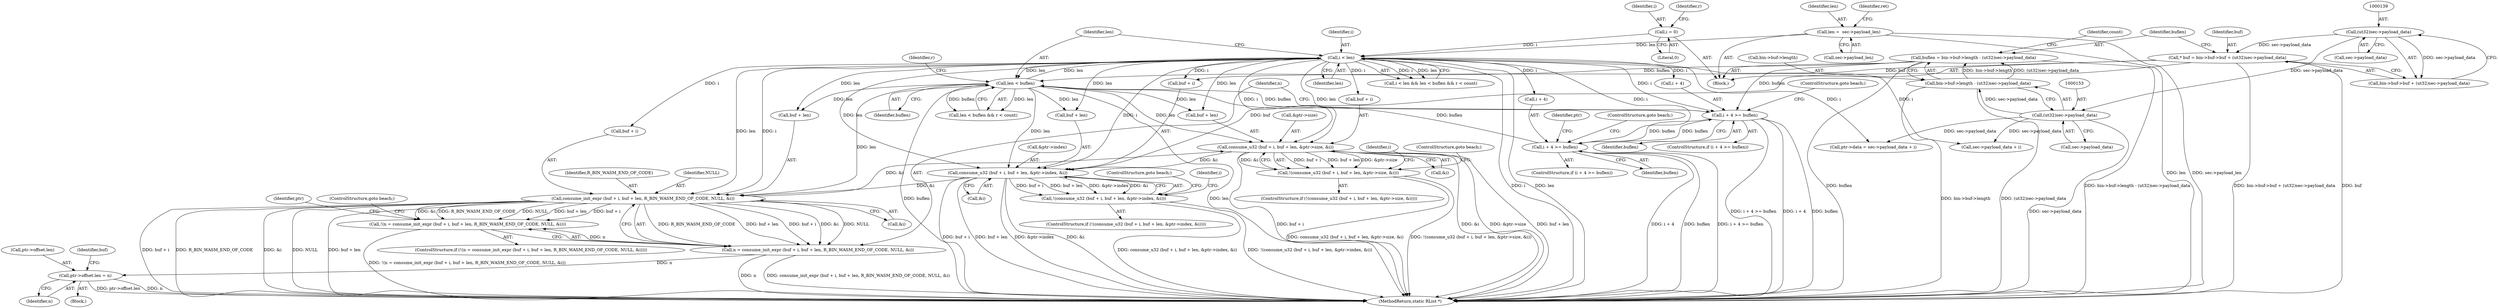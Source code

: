digraph "0_radare2_d2632f6483a3ceb5d8e0a5fb11142c51c43978b4_0@pointer" {
"1000248" [label="(Call,consume_u32 (buf + i, buf + len, &ptr->size, &i))"];
"1000177" [label="(Call,i < len)"];
"1000164" [label="(Call,i = 0)"];
"1000113" [label="(Call,len =  sec->payload_len)"];
"1000181" [label="(Call,len < buflen)"];
"1000264" [label="(Call,i + 4 >= buflen)"];
"1000215" [label="(Call,i + 4 >= buflen)"];
"1000144" [label="(Call,buflen = bin->buf->length - (ut32)sec->payload_data)"];
"1000146" [label="(Call,bin->buf->length - (ut32)sec->payload_data)"];
"1000152" [label="(Call,(ut32)sec->payload_data)"];
"1000138" [label="(Call,(ut32)sec->payload_data)"];
"1000226" [label="(Call,consume_init_expr (buf + i, buf + len, R_BIN_WASM_END_OF_CODE, NULL, &i))"];
"1000199" [label="(Call,consume_u32 (buf + i, buf + len, &ptr->index, &i))"];
"1000130" [label="(Call,* buf = bin->buf->buf + (ut32)sec->payload_data)"];
"1000248" [label="(Call,consume_u32 (buf + i, buf + len, &ptr->size, &i))"];
"1000198" [label="(Call,!(consume_u32 (buf + i, buf + len, &ptr->index, &i)))"];
"1000223" [label="(Call,!(n = consume_init_expr (buf + i, buf + len, R_BIN_WASM_END_OF_CODE, NULL, &i)))"];
"1000224" [label="(Call,n = consume_init_expr (buf + i, buf + len, R_BIN_WASM_END_OF_CODE, NULL, &i))"];
"1000239" [label="(Call,ptr->offset.len = n)"];
"1000247" [label="(Call,!(consume_u32 (buf + i, buf + len, &ptr->size, &i)))"];
"1000182" [label="(Identifier,len)"];
"1000166" [label="(Literal,0)"];
"1000197" [label="(ControlStructure,if (!(consume_u32 (buf + i, buf + len, &ptr->index, &i))))"];
"1000242" [label="(Identifier,ptr)"];
"1000198" [label="(Call,!(consume_u32 (buf + i, buf + len, &ptr->index, &i)))"];
"1000250" [label="(Identifier,buf)"];
"1000224" [label="(Call,n = consume_init_expr (buf + i, buf + len, R_BIN_WASM_END_OF_CODE, NULL, &i))"];
"1000247" [label="(Call,!(consume_u32 (buf + i, buf + len, &ptr->size, &i)))"];
"1000221" [label="(ControlStructure,goto beach;)"];
"1000246" [label="(ControlStructure,if (!(consume_u32 (buf + i, buf + len, &ptr->size, &i))))"];
"1000273" [label="(Identifier,ptr)"];
"1000177" [label="(Call,i < len)"];
"1000252" [label="(Call,buf + len)"];
"1000130" [label="(Call,* buf = bin->buf->buf + (ut32)sec->payload_data)"];
"1000270" [label="(ControlStructure,goto beach;)"];
"1000223" [label="(Call,!(n = consume_init_expr (buf + i, buf + len, R_BIN_WASM_END_OF_CODE, NULL, &i)))"];
"1000215" [label="(Call,i + 4 >= buflen)"];
"1000249" [label="(Call,buf + i)"];
"1000222" [label="(ControlStructure,if (!(n = consume_init_expr (buf + i, buf + len, R_BIN_WASM_END_OF_CODE, NULL, &i))))"];
"1000180" [label="(Call,len < buflen && r < count)"];
"1000206" [label="(Call,&ptr->index)"];
"1000225" [label="(Identifier,n)"];
"1000248" [label="(Call,consume_u32 (buf + i, buf + len, &ptr->size, &i))"];
"1000213" [label="(ControlStructure,goto beach;)"];
"1000140" [label="(Call,sec->payload_data)"];
"1000210" [label="(Call,&i)"];
"1000165" [label="(Identifier,i)"];
"1000113" [label="(Call,len =  sec->payload_len)"];
"1000219" [label="(Identifier,buflen)"];
"1000164" [label="(Call,i = 0)"];
"1000271" [label="(Call,ptr->data = sec->payload_data + i)"];
"1000138" [label="(Call,(ut32)sec->payload_data)"];
"1000216" [label="(Call,i + 4)"];
"1000169" [label="(Identifier,r)"];
"1000203" [label="(Call,buf + len)"];
"1000214" [label="(ControlStructure,if (i + 4 >= buflen))"];
"1000200" [label="(Call,buf + i)"];
"1000264" [label="(Call,i + 4 >= buflen)"];
"1000230" [label="(Call,buf + len)"];
"1000146" [label="(Call,bin->buf->length - (ut32)sec->payload_data)"];
"1000183" [label="(Identifier,buflen)"];
"1000147" [label="(Call,bin->buf->length)"];
"1000178" [label="(Identifier,i)"];
"1000217" [label="(Identifier,i)"];
"1000245" [label="(Identifier,n)"];
"1000131" [label="(Identifier,buf)"];
"1000240" [label="(Call,ptr->offset.len)"];
"1000159" [label="(Identifier,count)"];
"1000187" [label="(Block,)"];
"1000266" [label="(Identifier,i)"];
"1000265" [label="(Call,i + 4)"];
"1000293" [label="(MethodReturn,static RList *)"];
"1000255" [label="(Call,&ptr->size)"];
"1000103" [label="(Block,)"];
"1000235" [label="(Call,&i)"];
"1000275" [label="(Call,sec->payload_data + i)"];
"1000233" [label="(Identifier,R_BIN_WASM_END_OF_CODE)"];
"1000238" [label="(ControlStructure,goto beach;)"];
"1000115" [label="(Call,sec->payload_len)"];
"1000268" [label="(Identifier,buflen)"];
"1000226" [label="(Call,consume_init_expr (buf + i, buf + len, R_BIN_WASM_END_OF_CODE, NULL, &i))"];
"1000179" [label="(Identifier,len)"];
"1000176" [label="(Call,i < len && len < buflen && r < count)"];
"1000263" [label="(ControlStructure,if (i + 4 >= buflen))"];
"1000154" [label="(Call,sec->payload_data)"];
"1000114" [label="(Identifier,len)"];
"1000152" [label="(Call,(ut32)sec->payload_data)"];
"1000132" [label="(Call,bin->buf->buf + (ut32)sec->payload_data)"];
"1000145" [label="(Identifier,buflen)"];
"1000234" [label="(Identifier,NULL)"];
"1000259" [label="(Call,&i)"];
"1000185" [label="(Identifier,r)"];
"1000199" [label="(Call,consume_u32 (buf + i, buf + len, &ptr->index, &i))"];
"1000262" [label="(ControlStructure,goto beach;)"];
"1000121" [label="(Identifier,ret)"];
"1000239" [label="(Call,ptr->offset.len = n)"];
"1000181" [label="(Call,len < buflen)"];
"1000227" [label="(Call,buf + i)"];
"1000144" [label="(Call,buflen = bin->buf->length - (ut32)sec->payload_data)"];
"1000248" -> "1000247"  [label="AST: "];
"1000248" -> "1000259"  [label="CFG: "];
"1000249" -> "1000248"  [label="AST: "];
"1000252" -> "1000248"  [label="AST: "];
"1000255" -> "1000248"  [label="AST: "];
"1000259" -> "1000248"  [label="AST: "];
"1000247" -> "1000248"  [label="CFG: "];
"1000248" -> "1000293"  [label="DDG: &i"];
"1000248" -> "1000293"  [label="DDG: &ptr->size"];
"1000248" -> "1000293"  [label="DDG: buf + len"];
"1000248" -> "1000293"  [label="DDG: buf + i"];
"1000248" -> "1000199"  [label="DDG: &i"];
"1000248" -> "1000247"  [label="DDG: buf + i"];
"1000248" -> "1000247"  [label="DDG: buf + len"];
"1000248" -> "1000247"  [label="DDG: &ptr->size"];
"1000248" -> "1000247"  [label="DDG: &i"];
"1000177" -> "1000248"  [label="DDG: i"];
"1000177" -> "1000248"  [label="DDG: len"];
"1000181" -> "1000248"  [label="DDG: len"];
"1000226" -> "1000248"  [label="DDG: &i"];
"1000177" -> "1000176"  [label="AST: "];
"1000177" -> "1000179"  [label="CFG: "];
"1000178" -> "1000177"  [label="AST: "];
"1000179" -> "1000177"  [label="AST: "];
"1000182" -> "1000177"  [label="CFG: "];
"1000176" -> "1000177"  [label="CFG: "];
"1000177" -> "1000293"  [label="DDG: i"];
"1000177" -> "1000293"  [label="DDG: len"];
"1000177" -> "1000176"  [label="DDG: i"];
"1000177" -> "1000176"  [label="DDG: len"];
"1000164" -> "1000177"  [label="DDG: i"];
"1000113" -> "1000177"  [label="DDG: len"];
"1000181" -> "1000177"  [label="DDG: len"];
"1000177" -> "1000181"  [label="DDG: len"];
"1000177" -> "1000199"  [label="DDG: i"];
"1000177" -> "1000199"  [label="DDG: len"];
"1000177" -> "1000200"  [label="DDG: i"];
"1000177" -> "1000203"  [label="DDG: len"];
"1000177" -> "1000215"  [label="DDG: i"];
"1000177" -> "1000216"  [label="DDG: i"];
"1000177" -> "1000226"  [label="DDG: i"];
"1000177" -> "1000226"  [label="DDG: len"];
"1000177" -> "1000227"  [label="DDG: i"];
"1000177" -> "1000230"  [label="DDG: len"];
"1000177" -> "1000249"  [label="DDG: i"];
"1000177" -> "1000252"  [label="DDG: len"];
"1000177" -> "1000264"  [label="DDG: i"];
"1000177" -> "1000265"  [label="DDG: i"];
"1000177" -> "1000271"  [label="DDG: i"];
"1000177" -> "1000275"  [label="DDG: i"];
"1000164" -> "1000103"  [label="AST: "];
"1000164" -> "1000166"  [label="CFG: "];
"1000165" -> "1000164"  [label="AST: "];
"1000166" -> "1000164"  [label="AST: "];
"1000169" -> "1000164"  [label="CFG: "];
"1000113" -> "1000103"  [label="AST: "];
"1000113" -> "1000115"  [label="CFG: "];
"1000114" -> "1000113"  [label="AST: "];
"1000115" -> "1000113"  [label="AST: "];
"1000121" -> "1000113"  [label="CFG: "];
"1000113" -> "1000293"  [label="DDG: len"];
"1000113" -> "1000293"  [label="DDG: sec->payload_len"];
"1000181" -> "1000180"  [label="AST: "];
"1000181" -> "1000183"  [label="CFG: "];
"1000182" -> "1000181"  [label="AST: "];
"1000183" -> "1000181"  [label="AST: "];
"1000185" -> "1000181"  [label="CFG: "];
"1000180" -> "1000181"  [label="CFG: "];
"1000181" -> "1000293"  [label="DDG: len"];
"1000181" -> "1000293"  [label="DDG: buflen"];
"1000181" -> "1000180"  [label="DDG: len"];
"1000181" -> "1000180"  [label="DDG: buflen"];
"1000264" -> "1000181"  [label="DDG: buflen"];
"1000144" -> "1000181"  [label="DDG: buflen"];
"1000181" -> "1000199"  [label="DDG: len"];
"1000181" -> "1000203"  [label="DDG: len"];
"1000181" -> "1000215"  [label="DDG: buflen"];
"1000181" -> "1000226"  [label="DDG: len"];
"1000181" -> "1000230"  [label="DDG: len"];
"1000181" -> "1000252"  [label="DDG: len"];
"1000264" -> "1000263"  [label="AST: "];
"1000264" -> "1000268"  [label="CFG: "];
"1000265" -> "1000264"  [label="AST: "];
"1000268" -> "1000264"  [label="AST: "];
"1000270" -> "1000264"  [label="CFG: "];
"1000273" -> "1000264"  [label="CFG: "];
"1000264" -> "1000293"  [label="DDG: i + 4"];
"1000264" -> "1000293"  [label="DDG: buflen"];
"1000264" -> "1000293"  [label="DDG: i + 4 >= buflen"];
"1000264" -> "1000215"  [label="DDG: buflen"];
"1000215" -> "1000264"  [label="DDG: buflen"];
"1000215" -> "1000214"  [label="AST: "];
"1000215" -> "1000219"  [label="CFG: "];
"1000216" -> "1000215"  [label="AST: "];
"1000219" -> "1000215"  [label="AST: "];
"1000221" -> "1000215"  [label="CFG: "];
"1000225" -> "1000215"  [label="CFG: "];
"1000215" -> "1000293"  [label="DDG: i + 4"];
"1000215" -> "1000293"  [label="DDG: buflen"];
"1000215" -> "1000293"  [label="DDG: i + 4 >= buflen"];
"1000144" -> "1000215"  [label="DDG: buflen"];
"1000144" -> "1000103"  [label="AST: "];
"1000144" -> "1000146"  [label="CFG: "];
"1000145" -> "1000144"  [label="AST: "];
"1000146" -> "1000144"  [label="AST: "];
"1000159" -> "1000144"  [label="CFG: "];
"1000144" -> "1000293"  [label="DDG: buflen"];
"1000144" -> "1000293"  [label="DDG: bin->buf->length - (ut32)sec->payload_data"];
"1000146" -> "1000144"  [label="DDG: bin->buf->length"];
"1000146" -> "1000144"  [label="DDG: (ut32)sec->payload_data"];
"1000146" -> "1000152"  [label="CFG: "];
"1000147" -> "1000146"  [label="AST: "];
"1000152" -> "1000146"  [label="AST: "];
"1000146" -> "1000293"  [label="DDG: (ut32)sec->payload_data"];
"1000146" -> "1000293"  [label="DDG: bin->buf->length"];
"1000152" -> "1000146"  [label="DDG: sec->payload_data"];
"1000152" -> "1000154"  [label="CFG: "];
"1000153" -> "1000152"  [label="AST: "];
"1000154" -> "1000152"  [label="AST: "];
"1000152" -> "1000293"  [label="DDG: sec->payload_data"];
"1000138" -> "1000152"  [label="DDG: sec->payload_data"];
"1000152" -> "1000271"  [label="DDG: sec->payload_data"];
"1000152" -> "1000275"  [label="DDG: sec->payload_data"];
"1000138" -> "1000132"  [label="AST: "];
"1000138" -> "1000140"  [label="CFG: "];
"1000139" -> "1000138"  [label="AST: "];
"1000140" -> "1000138"  [label="AST: "];
"1000132" -> "1000138"  [label="CFG: "];
"1000138" -> "1000130"  [label="DDG: sec->payload_data"];
"1000138" -> "1000132"  [label="DDG: sec->payload_data"];
"1000226" -> "1000224"  [label="AST: "];
"1000226" -> "1000235"  [label="CFG: "];
"1000227" -> "1000226"  [label="AST: "];
"1000230" -> "1000226"  [label="AST: "];
"1000233" -> "1000226"  [label="AST: "];
"1000234" -> "1000226"  [label="AST: "];
"1000235" -> "1000226"  [label="AST: "];
"1000224" -> "1000226"  [label="CFG: "];
"1000226" -> "1000293"  [label="DDG: buf + i"];
"1000226" -> "1000293"  [label="DDG: R_BIN_WASM_END_OF_CODE"];
"1000226" -> "1000293"  [label="DDG: &i"];
"1000226" -> "1000293"  [label="DDG: NULL"];
"1000226" -> "1000293"  [label="DDG: buf + len"];
"1000226" -> "1000223"  [label="DDG: R_BIN_WASM_END_OF_CODE"];
"1000226" -> "1000223"  [label="DDG: NULL"];
"1000226" -> "1000223"  [label="DDG: buf + len"];
"1000226" -> "1000223"  [label="DDG: buf + i"];
"1000226" -> "1000223"  [label="DDG: &i"];
"1000226" -> "1000224"  [label="DDG: R_BIN_WASM_END_OF_CODE"];
"1000226" -> "1000224"  [label="DDG: NULL"];
"1000226" -> "1000224"  [label="DDG: buf + len"];
"1000226" -> "1000224"  [label="DDG: buf + i"];
"1000226" -> "1000224"  [label="DDG: &i"];
"1000199" -> "1000226"  [label="DDG: &i"];
"1000199" -> "1000198"  [label="AST: "];
"1000199" -> "1000210"  [label="CFG: "];
"1000200" -> "1000199"  [label="AST: "];
"1000203" -> "1000199"  [label="AST: "];
"1000206" -> "1000199"  [label="AST: "];
"1000210" -> "1000199"  [label="AST: "];
"1000198" -> "1000199"  [label="CFG: "];
"1000199" -> "1000293"  [label="DDG: &i"];
"1000199" -> "1000293"  [label="DDG: buf + i"];
"1000199" -> "1000293"  [label="DDG: &ptr->index"];
"1000199" -> "1000293"  [label="DDG: buf + len"];
"1000199" -> "1000198"  [label="DDG: buf + i"];
"1000199" -> "1000198"  [label="DDG: buf + len"];
"1000199" -> "1000198"  [label="DDG: &ptr->index"];
"1000199" -> "1000198"  [label="DDG: &i"];
"1000130" -> "1000199"  [label="DDG: buf"];
"1000130" -> "1000103"  [label="AST: "];
"1000130" -> "1000132"  [label="CFG: "];
"1000131" -> "1000130"  [label="AST: "];
"1000132" -> "1000130"  [label="AST: "];
"1000145" -> "1000130"  [label="CFG: "];
"1000130" -> "1000293"  [label="DDG: bin->buf->buf + (ut32)sec->payload_data"];
"1000130" -> "1000293"  [label="DDG: buf"];
"1000130" -> "1000200"  [label="DDG: buf"];
"1000198" -> "1000197"  [label="AST: "];
"1000213" -> "1000198"  [label="CFG: "];
"1000217" -> "1000198"  [label="CFG: "];
"1000198" -> "1000293"  [label="DDG: consume_u32 (buf + i, buf + len, &ptr->index, &i)"];
"1000198" -> "1000293"  [label="DDG: !(consume_u32 (buf + i, buf + len, &ptr->index, &i))"];
"1000223" -> "1000222"  [label="AST: "];
"1000223" -> "1000224"  [label="CFG: "];
"1000224" -> "1000223"  [label="AST: "];
"1000238" -> "1000223"  [label="CFG: "];
"1000242" -> "1000223"  [label="CFG: "];
"1000223" -> "1000293"  [label="DDG: !(n = consume_init_expr (buf + i, buf + len, R_BIN_WASM_END_OF_CODE, NULL, &i))"];
"1000224" -> "1000223"  [label="DDG: n"];
"1000225" -> "1000224"  [label="AST: "];
"1000224" -> "1000293"  [label="DDG: n"];
"1000224" -> "1000293"  [label="DDG: consume_init_expr (buf + i, buf + len, R_BIN_WASM_END_OF_CODE, NULL, &i)"];
"1000224" -> "1000239"  [label="DDG: n"];
"1000239" -> "1000187"  [label="AST: "];
"1000239" -> "1000245"  [label="CFG: "];
"1000240" -> "1000239"  [label="AST: "];
"1000245" -> "1000239"  [label="AST: "];
"1000250" -> "1000239"  [label="CFG: "];
"1000239" -> "1000293"  [label="DDG: ptr->offset.len"];
"1000239" -> "1000293"  [label="DDG: n"];
"1000247" -> "1000246"  [label="AST: "];
"1000262" -> "1000247"  [label="CFG: "];
"1000266" -> "1000247"  [label="CFG: "];
"1000247" -> "1000293"  [label="DDG: consume_u32 (buf + i, buf + len, &ptr->size, &i)"];
"1000247" -> "1000293"  [label="DDG: !(consume_u32 (buf + i, buf + len, &ptr->size, &i))"];
}
